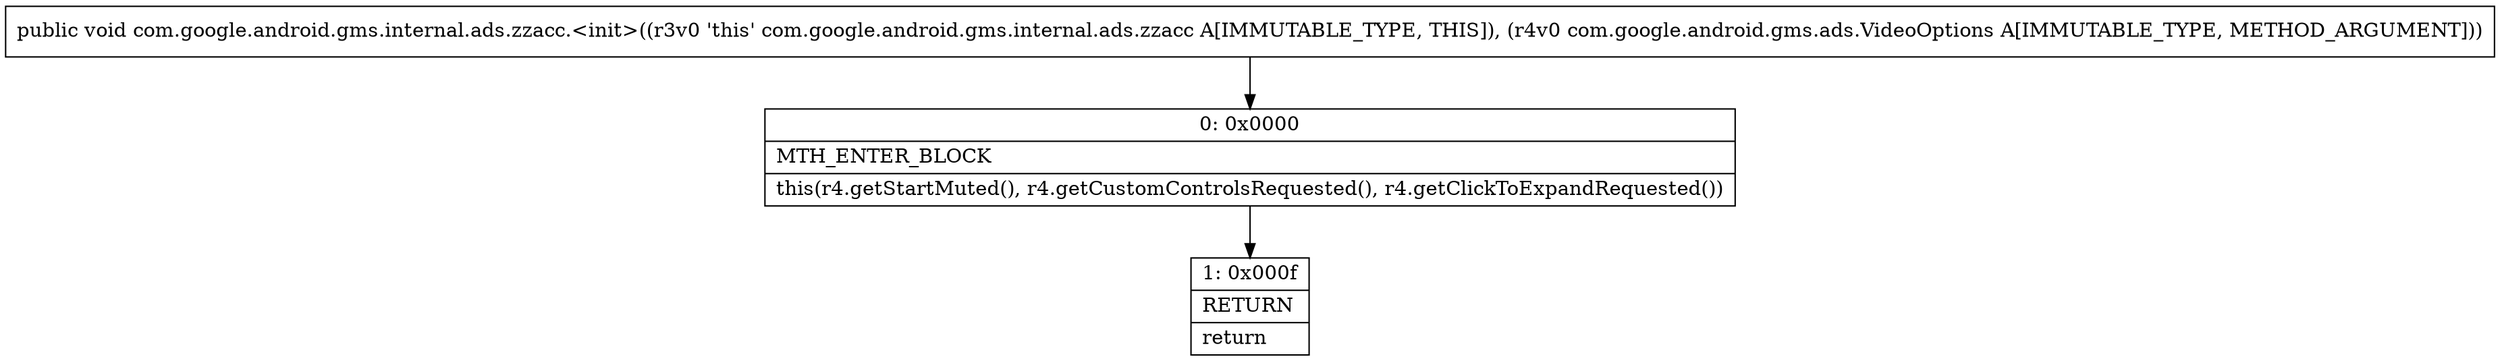 digraph "CFG forcom.google.android.gms.internal.ads.zzacc.\<init\>(Lcom\/google\/android\/gms\/ads\/VideoOptions;)V" {
Node_0 [shape=record,label="{0\:\ 0x0000|MTH_ENTER_BLOCK\l|this(r4.getStartMuted(), r4.getCustomControlsRequested(), r4.getClickToExpandRequested())\l}"];
Node_1 [shape=record,label="{1\:\ 0x000f|RETURN\l|return\l}"];
MethodNode[shape=record,label="{public void com.google.android.gms.internal.ads.zzacc.\<init\>((r3v0 'this' com.google.android.gms.internal.ads.zzacc A[IMMUTABLE_TYPE, THIS]), (r4v0 com.google.android.gms.ads.VideoOptions A[IMMUTABLE_TYPE, METHOD_ARGUMENT])) }"];
MethodNode -> Node_0;
Node_0 -> Node_1;
}

